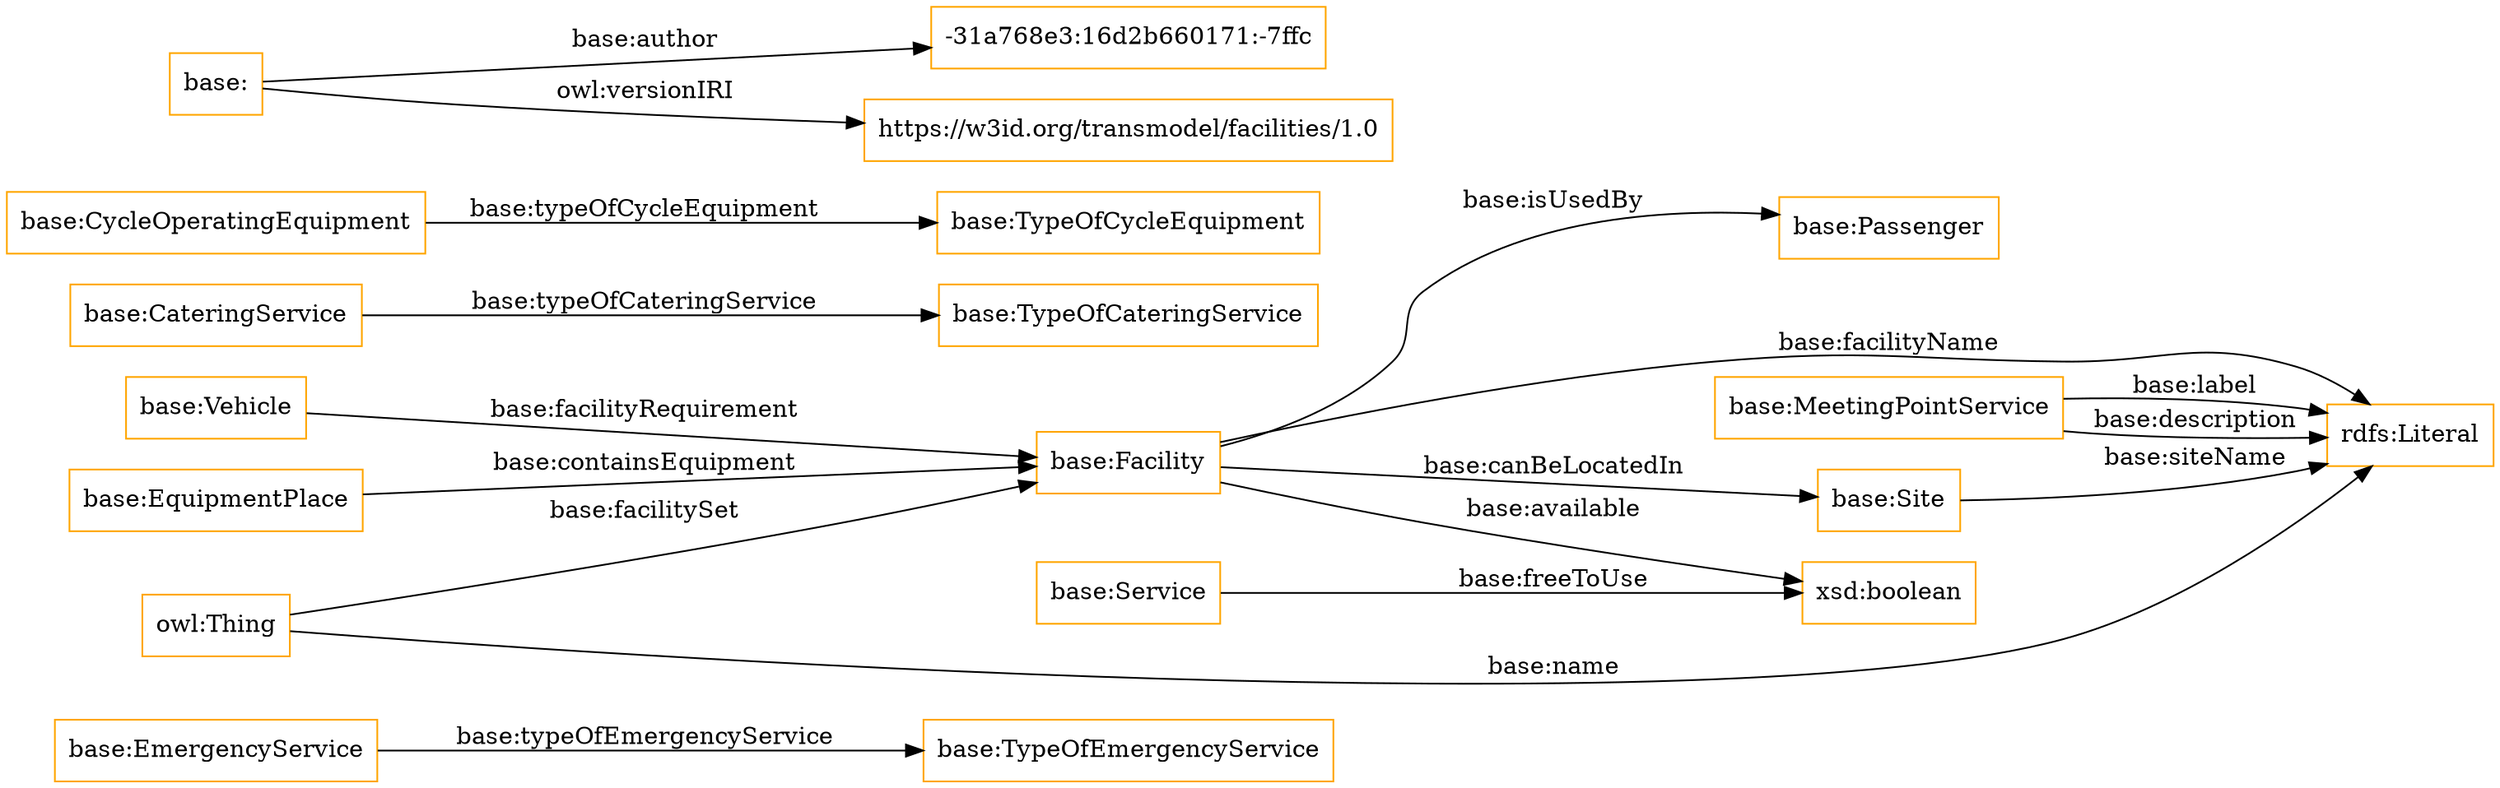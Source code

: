 digraph ar2dtool_diagram { 
rankdir=LR;
size="1501"
node [shape = rectangle, color="orange"]; "base:EmergencyService" "base:Vehicle" "base:Facility" "base:CateringService" "base:TypeOfEmergencyService" "base:Site" "base:Service" "base:TypeOfCateringService" "base:Passenger" "base:CycleOperatingEquipment" "base:TypeOfCycleEquipment" "base:EquipmentPlace" "base:MeetingPointService" ; /*classes style*/
	"base:" -> "-31a768e3:16d2b660171:-7ffc" [ label = "base:author" ];
	"base:" -> "https://w3id.org/transmodel/facilities/1.0" [ label = "owl:versionIRI" ];
	"base:Service" -> "xsd:boolean" [ label = "base:freeToUse" ];
	"owl:Thing" -> "base:Facility" [ label = "base:facilitySet" ];
	"base:EmergencyService" -> "base:TypeOfEmergencyService" [ label = "base:typeOfEmergencyService" ];
	"owl:Thing" -> "rdfs:Literal" [ label = "base:name" ];
	"base:Facility" -> "base:Passenger" [ label = "base:isUsedBy" ];
	"base:Facility" -> "xsd:boolean" [ label = "base:available" ];
	"base:CycleOperatingEquipment" -> "base:TypeOfCycleEquipment" [ label = "base:typeOfCycleEquipment" ];
	"base:CateringService" -> "base:TypeOfCateringService" [ label = "base:typeOfCateringService" ];
	"base:Facility" -> "base:Site" [ label = "base:canBeLocatedIn" ];
	"base:MeetingPointService" -> "rdfs:Literal" [ label = "base:description" ];
	"base:Vehicle" -> "base:Facility" [ label = "base:facilityRequirement" ];
	"base:MeetingPointService" -> "rdfs:Literal" [ label = "base:label" ];
	"base:Site" -> "rdfs:Literal" [ label = "base:siteName" ];
	"base:Facility" -> "rdfs:Literal" [ label = "base:facilityName" ];
	"base:EquipmentPlace" -> "base:Facility" [ label = "base:containsEquipment" ];

}
